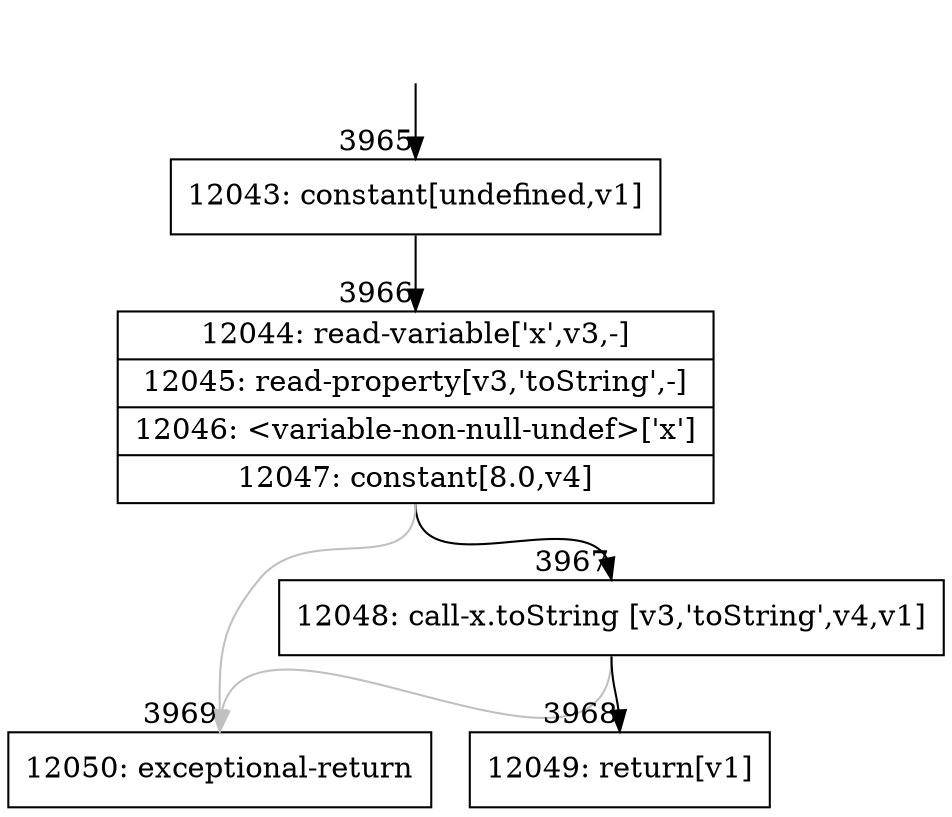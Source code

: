 digraph {
rankdir="TD"
BB_entry353[shape=none,label=""];
BB_entry353 -> BB3965 [tailport=s, headport=n, headlabel="    3965"]
BB3965 [shape=record label="{12043: constant[undefined,v1]}" ] 
BB3965 -> BB3966 [tailport=s, headport=n, headlabel="      3966"]
BB3966 [shape=record label="{12044: read-variable['x',v3,-]|12045: read-property[v3,'toString',-]|12046: \<variable-non-null-undef\>['x']|12047: constant[8.0,v4]}" ] 
BB3966 -> BB3967 [tailport=s, headport=n, headlabel="      3967"]
BB3966 -> BB3969 [tailport=s, headport=n, color=gray, headlabel="      3969"]
BB3967 [shape=record label="{12048: call-x.toString [v3,'toString',v4,v1]}" ] 
BB3967 -> BB3968 [tailport=s, headport=n, headlabel="      3968"]
BB3967 -> BB3969 [tailport=s, headport=n, color=gray]
BB3968 [shape=record label="{12049: return[v1]}" ] 
BB3969 [shape=record label="{12050: exceptional-return}" ] 
//#$~ 2306
}
